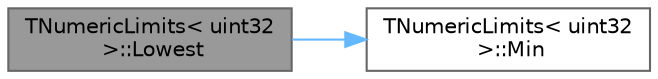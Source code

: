 digraph "TNumericLimits&lt; uint32 &gt;::Lowest"
{
 // INTERACTIVE_SVG=YES
 // LATEX_PDF_SIZE
  bgcolor="transparent";
  edge [fontname=Helvetica,fontsize=10,labelfontname=Helvetica,labelfontsize=10];
  node [fontname=Helvetica,fontsize=10,shape=box,height=0.2,width=0.4];
  rankdir="LR";
  Node1 [id="Node000001",label="TNumericLimits\< uint32\l \>::Lowest",height=0.2,width=0.4,color="gray40", fillcolor="grey60", style="filled", fontcolor="black",tooltip=" "];
  Node1 -> Node2 [id="edge1_Node000001_Node000002",color="steelblue1",style="solid",tooltip=" "];
  Node2 [id="Node000002",label="TNumericLimits\< uint32\l \>::Min",height=0.2,width=0.4,color="grey40", fillcolor="white", style="filled",URL="$dd/d6a/structTNumericLimits_3_01uint32_01_4.html#aaac9cda9bce5087365f6aa02231cc4c5",tooltip=" "];
}
